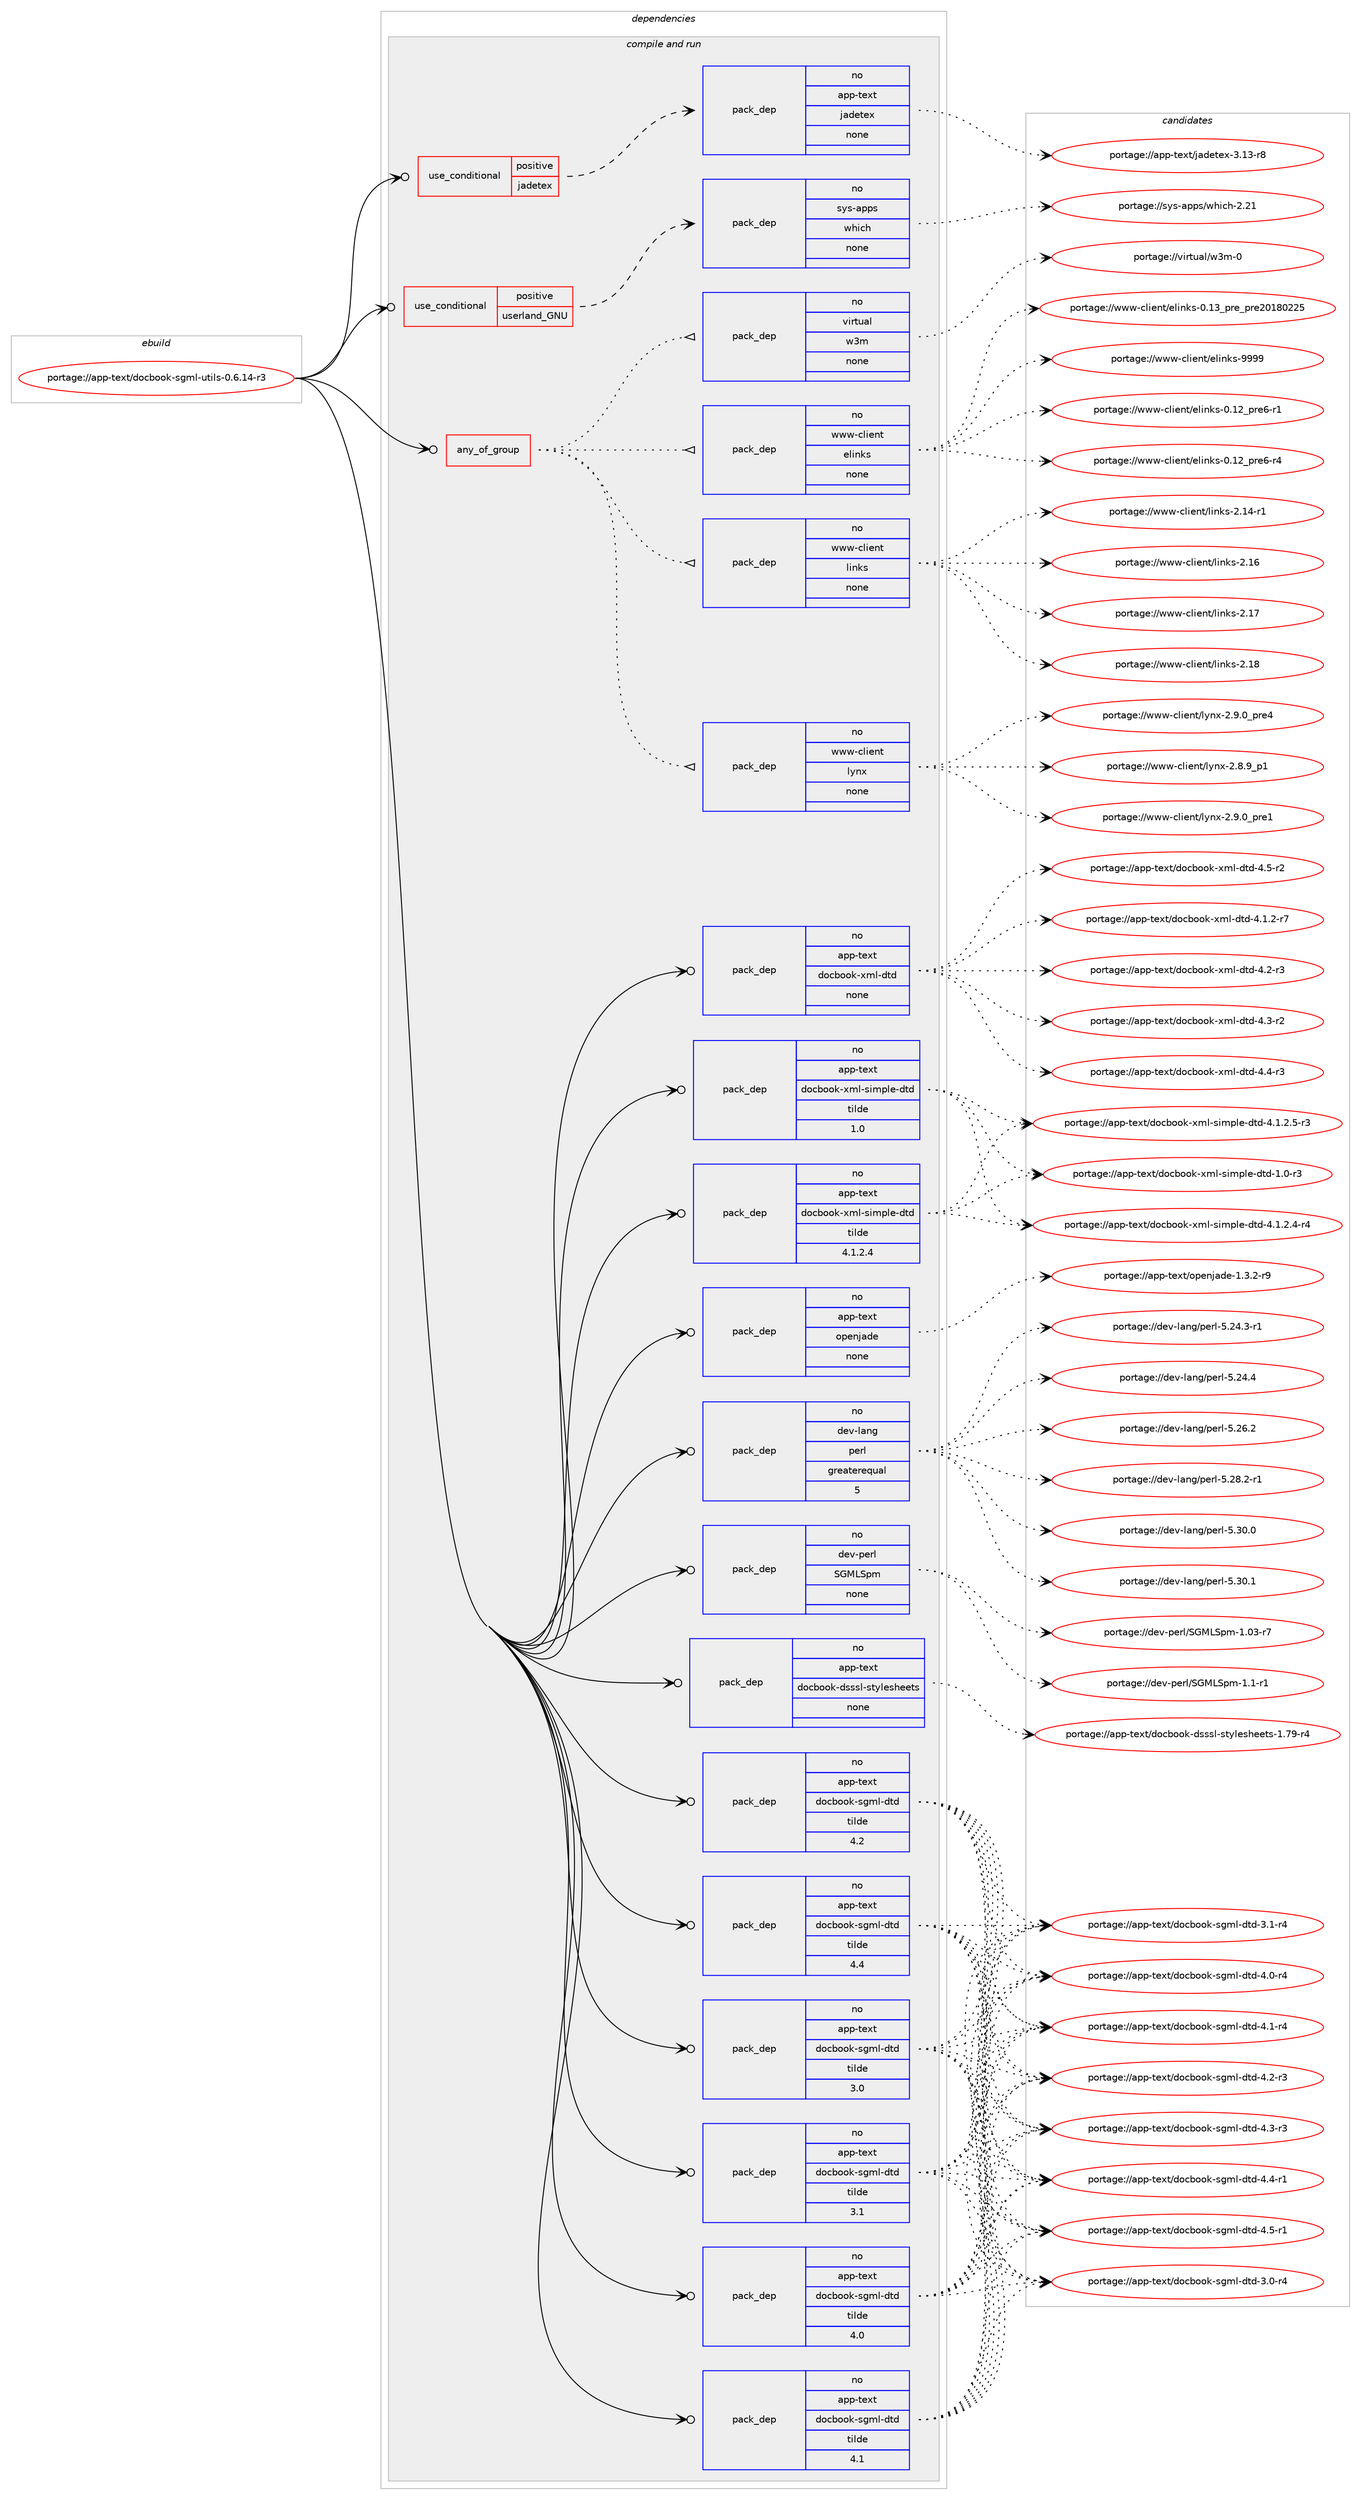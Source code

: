 digraph prolog {

# *************
# Graph options
# *************

newrank=true;
concentrate=true;
compound=true;
graph [rankdir=LR,fontname=Helvetica,fontsize=10,ranksep=1.5];#, ranksep=2.5, nodesep=0.2];
edge  [arrowhead=vee];
node  [fontname=Helvetica,fontsize=10];

# **********
# The ebuild
# **********

subgraph cluster_leftcol {
color=gray;
rank=same;
label=<<i>ebuild</i>>;
id [label="portage://app-text/docbook-sgml-utils-0.6.14-r3", color=red, width=4, href="../app-text/docbook-sgml-utils-0.6.14-r3.svg"];
}

# ****************
# The dependencies
# ****************

subgraph cluster_midcol {
color=gray;
label=<<i>dependencies</i>>;
subgraph cluster_compile {
fillcolor="#eeeeee";
style=filled;
label=<<i>compile</i>>;
}
subgraph cluster_compileandrun {
fillcolor="#eeeeee";
style=filled;
label=<<i>compile and run</i>>;
subgraph any715 {
dependency43797 [label=<<TABLE BORDER="0" CELLBORDER="1" CELLSPACING="0" CELLPADDING="4"><TR><TD CELLPADDING="10">any_of_group</TD></TR></TABLE>>, shape=none, color=red];subgraph pack32316 {
dependency43798 [label=<<TABLE BORDER="0" CELLBORDER="1" CELLSPACING="0" CELLPADDING="4" WIDTH="220"><TR><TD ROWSPAN="6" CELLPADDING="30">pack_dep</TD></TR><TR><TD WIDTH="110">no</TD></TR><TR><TD>www-client</TD></TR><TR><TD>lynx</TD></TR><TR><TD>none</TD></TR><TR><TD></TD></TR></TABLE>>, shape=none, color=blue];
}
dependency43797:e -> dependency43798:w [weight=20,style="dotted",arrowhead="oinv"];
subgraph pack32317 {
dependency43799 [label=<<TABLE BORDER="0" CELLBORDER="1" CELLSPACING="0" CELLPADDING="4" WIDTH="220"><TR><TD ROWSPAN="6" CELLPADDING="30">pack_dep</TD></TR><TR><TD WIDTH="110">no</TD></TR><TR><TD>www-client</TD></TR><TR><TD>links</TD></TR><TR><TD>none</TD></TR><TR><TD></TD></TR></TABLE>>, shape=none, color=blue];
}
dependency43797:e -> dependency43799:w [weight=20,style="dotted",arrowhead="oinv"];
subgraph pack32318 {
dependency43800 [label=<<TABLE BORDER="0" CELLBORDER="1" CELLSPACING="0" CELLPADDING="4" WIDTH="220"><TR><TD ROWSPAN="6" CELLPADDING="30">pack_dep</TD></TR><TR><TD WIDTH="110">no</TD></TR><TR><TD>www-client</TD></TR><TR><TD>elinks</TD></TR><TR><TD>none</TD></TR><TR><TD></TD></TR></TABLE>>, shape=none, color=blue];
}
dependency43797:e -> dependency43800:w [weight=20,style="dotted",arrowhead="oinv"];
subgraph pack32319 {
dependency43801 [label=<<TABLE BORDER="0" CELLBORDER="1" CELLSPACING="0" CELLPADDING="4" WIDTH="220"><TR><TD ROWSPAN="6" CELLPADDING="30">pack_dep</TD></TR><TR><TD WIDTH="110">no</TD></TR><TR><TD>virtual</TD></TR><TR><TD>w3m</TD></TR><TR><TD>none</TD></TR><TR><TD></TD></TR></TABLE>>, shape=none, color=blue];
}
dependency43797:e -> dependency43801:w [weight=20,style="dotted",arrowhead="oinv"];
}
id:e -> dependency43797:w [weight=20,style="solid",arrowhead="odotvee"];
subgraph cond10740 {
dependency43802 [label=<<TABLE BORDER="0" CELLBORDER="1" CELLSPACING="0" CELLPADDING="4"><TR><TD ROWSPAN="3" CELLPADDING="10">use_conditional</TD></TR><TR><TD>positive</TD></TR><TR><TD>jadetex</TD></TR></TABLE>>, shape=none, color=red];
subgraph pack32320 {
dependency43803 [label=<<TABLE BORDER="0" CELLBORDER="1" CELLSPACING="0" CELLPADDING="4" WIDTH="220"><TR><TD ROWSPAN="6" CELLPADDING="30">pack_dep</TD></TR><TR><TD WIDTH="110">no</TD></TR><TR><TD>app-text</TD></TR><TR><TD>jadetex</TD></TR><TR><TD>none</TD></TR><TR><TD></TD></TR></TABLE>>, shape=none, color=blue];
}
dependency43802:e -> dependency43803:w [weight=20,style="dashed",arrowhead="vee"];
}
id:e -> dependency43802:w [weight=20,style="solid",arrowhead="odotvee"];
subgraph cond10741 {
dependency43804 [label=<<TABLE BORDER="0" CELLBORDER="1" CELLSPACING="0" CELLPADDING="4"><TR><TD ROWSPAN="3" CELLPADDING="10">use_conditional</TD></TR><TR><TD>positive</TD></TR><TR><TD>userland_GNU</TD></TR></TABLE>>, shape=none, color=red];
subgraph pack32321 {
dependency43805 [label=<<TABLE BORDER="0" CELLBORDER="1" CELLSPACING="0" CELLPADDING="4" WIDTH="220"><TR><TD ROWSPAN="6" CELLPADDING="30">pack_dep</TD></TR><TR><TD WIDTH="110">no</TD></TR><TR><TD>sys-apps</TD></TR><TR><TD>which</TD></TR><TR><TD>none</TD></TR><TR><TD></TD></TR></TABLE>>, shape=none, color=blue];
}
dependency43804:e -> dependency43805:w [weight=20,style="dashed",arrowhead="vee"];
}
id:e -> dependency43804:w [weight=20,style="solid",arrowhead="odotvee"];
subgraph pack32322 {
dependency43806 [label=<<TABLE BORDER="0" CELLBORDER="1" CELLSPACING="0" CELLPADDING="4" WIDTH="220"><TR><TD ROWSPAN="6" CELLPADDING="30">pack_dep</TD></TR><TR><TD WIDTH="110">no</TD></TR><TR><TD>app-text</TD></TR><TR><TD>docbook-dsssl-stylesheets</TD></TR><TR><TD>none</TD></TR><TR><TD></TD></TR></TABLE>>, shape=none, color=blue];
}
id:e -> dependency43806:w [weight=20,style="solid",arrowhead="odotvee"];
subgraph pack32323 {
dependency43807 [label=<<TABLE BORDER="0" CELLBORDER="1" CELLSPACING="0" CELLPADDING="4" WIDTH="220"><TR><TD ROWSPAN="6" CELLPADDING="30">pack_dep</TD></TR><TR><TD WIDTH="110">no</TD></TR><TR><TD>app-text</TD></TR><TR><TD>docbook-sgml-dtd</TD></TR><TR><TD>tilde</TD></TR><TR><TD>3.0</TD></TR></TABLE>>, shape=none, color=blue];
}
id:e -> dependency43807:w [weight=20,style="solid",arrowhead="odotvee"];
subgraph pack32324 {
dependency43808 [label=<<TABLE BORDER="0" CELLBORDER="1" CELLSPACING="0" CELLPADDING="4" WIDTH="220"><TR><TD ROWSPAN="6" CELLPADDING="30">pack_dep</TD></TR><TR><TD WIDTH="110">no</TD></TR><TR><TD>app-text</TD></TR><TR><TD>docbook-sgml-dtd</TD></TR><TR><TD>tilde</TD></TR><TR><TD>3.1</TD></TR></TABLE>>, shape=none, color=blue];
}
id:e -> dependency43808:w [weight=20,style="solid",arrowhead="odotvee"];
subgraph pack32325 {
dependency43809 [label=<<TABLE BORDER="0" CELLBORDER="1" CELLSPACING="0" CELLPADDING="4" WIDTH="220"><TR><TD ROWSPAN="6" CELLPADDING="30">pack_dep</TD></TR><TR><TD WIDTH="110">no</TD></TR><TR><TD>app-text</TD></TR><TR><TD>docbook-sgml-dtd</TD></TR><TR><TD>tilde</TD></TR><TR><TD>4.0</TD></TR></TABLE>>, shape=none, color=blue];
}
id:e -> dependency43809:w [weight=20,style="solid",arrowhead="odotvee"];
subgraph pack32326 {
dependency43810 [label=<<TABLE BORDER="0" CELLBORDER="1" CELLSPACING="0" CELLPADDING="4" WIDTH="220"><TR><TD ROWSPAN="6" CELLPADDING="30">pack_dep</TD></TR><TR><TD WIDTH="110">no</TD></TR><TR><TD>app-text</TD></TR><TR><TD>docbook-sgml-dtd</TD></TR><TR><TD>tilde</TD></TR><TR><TD>4.1</TD></TR></TABLE>>, shape=none, color=blue];
}
id:e -> dependency43810:w [weight=20,style="solid",arrowhead="odotvee"];
subgraph pack32327 {
dependency43811 [label=<<TABLE BORDER="0" CELLBORDER="1" CELLSPACING="0" CELLPADDING="4" WIDTH="220"><TR><TD ROWSPAN="6" CELLPADDING="30">pack_dep</TD></TR><TR><TD WIDTH="110">no</TD></TR><TR><TD>app-text</TD></TR><TR><TD>docbook-sgml-dtd</TD></TR><TR><TD>tilde</TD></TR><TR><TD>4.2</TD></TR></TABLE>>, shape=none, color=blue];
}
id:e -> dependency43811:w [weight=20,style="solid",arrowhead="odotvee"];
subgraph pack32328 {
dependency43812 [label=<<TABLE BORDER="0" CELLBORDER="1" CELLSPACING="0" CELLPADDING="4" WIDTH="220"><TR><TD ROWSPAN="6" CELLPADDING="30">pack_dep</TD></TR><TR><TD WIDTH="110">no</TD></TR><TR><TD>app-text</TD></TR><TR><TD>docbook-sgml-dtd</TD></TR><TR><TD>tilde</TD></TR><TR><TD>4.4</TD></TR></TABLE>>, shape=none, color=blue];
}
id:e -> dependency43812:w [weight=20,style="solid",arrowhead="odotvee"];
subgraph pack32329 {
dependency43813 [label=<<TABLE BORDER="0" CELLBORDER="1" CELLSPACING="0" CELLPADDING="4" WIDTH="220"><TR><TD ROWSPAN="6" CELLPADDING="30">pack_dep</TD></TR><TR><TD WIDTH="110">no</TD></TR><TR><TD>app-text</TD></TR><TR><TD>docbook-xml-dtd</TD></TR><TR><TD>none</TD></TR><TR><TD></TD></TR></TABLE>>, shape=none, color=blue];
}
id:e -> dependency43813:w [weight=20,style="solid",arrowhead="odotvee"];
subgraph pack32330 {
dependency43814 [label=<<TABLE BORDER="0" CELLBORDER="1" CELLSPACING="0" CELLPADDING="4" WIDTH="220"><TR><TD ROWSPAN="6" CELLPADDING="30">pack_dep</TD></TR><TR><TD WIDTH="110">no</TD></TR><TR><TD>app-text</TD></TR><TR><TD>docbook-xml-simple-dtd</TD></TR><TR><TD>tilde</TD></TR><TR><TD>1.0</TD></TR></TABLE>>, shape=none, color=blue];
}
id:e -> dependency43814:w [weight=20,style="solid",arrowhead="odotvee"];
subgraph pack32331 {
dependency43815 [label=<<TABLE BORDER="0" CELLBORDER="1" CELLSPACING="0" CELLPADDING="4" WIDTH="220"><TR><TD ROWSPAN="6" CELLPADDING="30">pack_dep</TD></TR><TR><TD WIDTH="110">no</TD></TR><TR><TD>app-text</TD></TR><TR><TD>docbook-xml-simple-dtd</TD></TR><TR><TD>tilde</TD></TR><TR><TD>4.1.2.4</TD></TR></TABLE>>, shape=none, color=blue];
}
id:e -> dependency43815:w [weight=20,style="solid",arrowhead="odotvee"];
subgraph pack32332 {
dependency43816 [label=<<TABLE BORDER="0" CELLBORDER="1" CELLSPACING="0" CELLPADDING="4" WIDTH="220"><TR><TD ROWSPAN="6" CELLPADDING="30">pack_dep</TD></TR><TR><TD WIDTH="110">no</TD></TR><TR><TD>app-text</TD></TR><TR><TD>openjade</TD></TR><TR><TD>none</TD></TR><TR><TD></TD></TR></TABLE>>, shape=none, color=blue];
}
id:e -> dependency43816:w [weight=20,style="solid",arrowhead="odotvee"];
subgraph pack32333 {
dependency43817 [label=<<TABLE BORDER="0" CELLBORDER="1" CELLSPACING="0" CELLPADDING="4" WIDTH="220"><TR><TD ROWSPAN="6" CELLPADDING="30">pack_dep</TD></TR><TR><TD WIDTH="110">no</TD></TR><TR><TD>dev-lang</TD></TR><TR><TD>perl</TD></TR><TR><TD>greaterequal</TD></TR><TR><TD>5</TD></TR></TABLE>>, shape=none, color=blue];
}
id:e -> dependency43817:w [weight=20,style="solid",arrowhead="odotvee"];
subgraph pack32334 {
dependency43818 [label=<<TABLE BORDER="0" CELLBORDER="1" CELLSPACING="0" CELLPADDING="4" WIDTH="220"><TR><TD ROWSPAN="6" CELLPADDING="30">pack_dep</TD></TR><TR><TD WIDTH="110">no</TD></TR><TR><TD>dev-perl</TD></TR><TR><TD>SGMLSpm</TD></TR><TR><TD>none</TD></TR><TR><TD></TD></TR></TABLE>>, shape=none, color=blue];
}
id:e -> dependency43818:w [weight=20,style="solid",arrowhead="odotvee"];
}
subgraph cluster_run {
fillcolor="#eeeeee";
style=filled;
label=<<i>run</i>>;
}
}

# **************
# The candidates
# **************

subgraph cluster_choices {
rank=same;
color=gray;
label=<<i>candidates</i>>;

subgraph choice32316 {
color=black;
nodesep=1;
choiceportage1191191194599108105101110116471081211101204550465646579511249 [label="portage://www-client/lynx-2.8.9_p1", color=red, width=4,href="../www-client/lynx-2.8.9_p1.svg"];
choiceportage1191191194599108105101110116471081211101204550465746489511211410149 [label="portage://www-client/lynx-2.9.0_pre1", color=red, width=4,href="../www-client/lynx-2.9.0_pre1.svg"];
choiceportage1191191194599108105101110116471081211101204550465746489511211410152 [label="portage://www-client/lynx-2.9.0_pre4", color=red, width=4,href="../www-client/lynx-2.9.0_pre4.svg"];
dependency43798:e -> choiceportage1191191194599108105101110116471081211101204550465646579511249:w [style=dotted,weight="100"];
dependency43798:e -> choiceportage1191191194599108105101110116471081211101204550465746489511211410149:w [style=dotted,weight="100"];
dependency43798:e -> choiceportage1191191194599108105101110116471081211101204550465746489511211410152:w [style=dotted,weight="100"];
}
subgraph choice32317 {
color=black;
nodesep=1;
choiceportage11911911945991081051011101164710810511010711545504649524511449 [label="portage://www-client/links-2.14-r1", color=red, width=4,href="../www-client/links-2.14-r1.svg"];
choiceportage1191191194599108105101110116471081051101071154550464954 [label="portage://www-client/links-2.16", color=red, width=4,href="../www-client/links-2.16.svg"];
choiceportage1191191194599108105101110116471081051101071154550464955 [label="portage://www-client/links-2.17", color=red, width=4,href="../www-client/links-2.17.svg"];
choiceportage1191191194599108105101110116471081051101071154550464956 [label="portage://www-client/links-2.18", color=red, width=4,href="../www-client/links-2.18.svg"];
dependency43799:e -> choiceportage11911911945991081051011101164710810511010711545504649524511449:w [style=dotted,weight="100"];
dependency43799:e -> choiceportage1191191194599108105101110116471081051101071154550464954:w [style=dotted,weight="100"];
dependency43799:e -> choiceportage1191191194599108105101110116471081051101071154550464955:w [style=dotted,weight="100"];
dependency43799:e -> choiceportage1191191194599108105101110116471081051101071154550464956:w [style=dotted,weight="100"];
}
subgraph choice32318 {
color=black;
nodesep=1;
choiceportage119119119459910810510111011647101108105110107115454846495095112114101544511449 [label="portage://www-client/elinks-0.12_pre6-r1", color=red, width=4,href="../www-client/elinks-0.12_pre6-r1.svg"];
choiceportage119119119459910810510111011647101108105110107115454846495095112114101544511452 [label="portage://www-client/elinks-0.12_pre6-r4", color=red, width=4,href="../www-client/elinks-0.12_pre6-r4.svg"];
choiceportage119119119459910810510111011647101108105110107115454846495195112114101951121141015048495648505053 [label="portage://www-client/elinks-0.13_pre_pre20180225", color=red, width=4,href="../www-client/elinks-0.13_pre_pre20180225.svg"];
choiceportage1191191194599108105101110116471011081051101071154557575757 [label="portage://www-client/elinks-9999", color=red, width=4,href="../www-client/elinks-9999.svg"];
dependency43800:e -> choiceportage119119119459910810510111011647101108105110107115454846495095112114101544511449:w [style=dotted,weight="100"];
dependency43800:e -> choiceportage119119119459910810510111011647101108105110107115454846495095112114101544511452:w [style=dotted,weight="100"];
dependency43800:e -> choiceportage119119119459910810510111011647101108105110107115454846495195112114101951121141015048495648505053:w [style=dotted,weight="100"];
dependency43800:e -> choiceportage1191191194599108105101110116471011081051101071154557575757:w [style=dotted,weight="100"];
}
subgraph choice32319 {
color=black;
nodesep=1;
choiceportage1181051141161179710847119511094548 [label="portage://virtual/w3m-0", color=red, width=4,href="../virtual/w3m-0.svg"];
dependency43801:e -> choiceportage1181051141161179710847119511094548:w [style=dotted,weight="100"];
}
subgraph choice32320 {
color=black;
nodesep=1;
choiceportage9711211245116101120116471069710010111610112045514649514511456 [label="portage://app-text/jadetex-3.13-r8", color=red, width=4,href="../app-text/jadetex-3.13-r8.svg"];
dependency43803:e -> choiceportage9711211245116101120116471069710010111610112045514649514511456:w [style=dotted,weight="100"];
}
subgraph choice32321 {
color=black;
nodesep=1;
choiceportage115121115459711211211547119104105991044550465049 [label="portage://sys-apps/which-2.21", color=red, width=4,href="../sys-apps/which-2.21.svg"];
dependency43805:e -> choiceportage115121115459711211211547119104105991044550465049:w [style=dotted,weight="100"];
}
subgraph choice32322 {
color=black;
nodesep=1;
choiceportage9711211245116101120116471001119998111111107451001151151151084511511612110810111510410110111611545494655574511452 [label="portage://app-text/docbook-dsssl-stylesheets-1.79-r4", color=red, width=4,href="../app-text/docbook-dsssl-stylesheets-1.79-r4.svg"];
dependency43806:e -> choiceportage9711211245116101120116471001119998111111107451001151151151084511511612110810111510410110111611545494655574511452:w [style=dotted,weight="100"];
}
subgraph choice32323 {
color=black;
nodesep=1;
choiceportage97112112451161011201164710011199981111111074511510310910845100116100455146484511452 [label="portage://app-text/docbook-sgml-dtd-3.0-r4", color=red, width=4,href="../app-text/docbook-sgml-dtd-3.0-r4.svg"];
choiceportage97112112451161011201164710011199981111111074511510310910845100116100455146494511452 [label="portage://app-text/docbook-sgml-dtd-3.1-r4", color=red, width=4,href="../app-text/docbook-sgml-dtd-3.1-r4.svg"];
choiceportage97112112451161011201164710011199981111111074511510310910845100116100455246484511452 [label="portage://app-text/docbook-sgml-dtd-4.0-r4", color=red, width=4,href="../app-text/docbook-sgml-dtd-4.0-r4.svg"];
choiceportage97112112451161011201164710011199981111111074511510310910845100116100455246494511452 [label="portage://app-text/docbook-sgml-dtd-4.1-r4", color=red, width=4,href="../app-text/docbook-sgml-dtd-4.1-r4.svg"];
choiceportage97112112451161011201164710011199981111111074511510310910845100116100455246504511451 [label="portage://app-text/docbook-sgml-dtd-4.2-r3", color=red, width=4,href="../app-text/docbook-sgml-dtd-4.2-r3.svg"];
choiceportage97112112451161011201164710011199981111111074511510310910845100116100455246514511451 [label="portage://app-text/docbook-sgml-dtd-4.3-r3", color=red, width=4,href="../app-text/docbook-sgml-dtd-4.3-r3.svg"];
choiceportage97112112451161011201164710011199981111111074511510310910845100116100455246524511449 [label="portage://app-text/docbook-sgml-dtd-4.4-r1", color=red, width=4,href="../app-text/docbook-sgml-dtd-4.4-r1.svg"];
choiceportage97112112451161011201164710011199981111111074511510310910845100116100455246534511449 [label="portage://app-text/docbook-sgml-dtd-4.5-r1", color=red, width=4,href="../app-text/docbook-sgml-dtd-4.5-r1.svg"];
dependency43807:e -> choiceportage97112112451161011201164710011199981111111074511510310910845100116100455146484511452:w [style=dotted,weight="100"];
dependency43807:e -> choiceportage97112112451161011201164710011199981111111074511510310910845100116100455146494511452:w [style=dotted,weight="100"];
dependency43807:e -> choiceportage97112112451161011201164710011199981111111074511510310910845100116100455246484511452:w [style=dotted,weight="100"];
dependency43807:e -> choiceportage97112112451161011201164710011199981111111074511510310910845100116100455246494511452:w [style=dotted,weight="100"];
dependency43807:e -> choiceportage97112112451161011201164710011199981111111074511510310910845100116100455246504511451:w [style=dotted,weight="100"];
dependency43807:e -> choiceportage97112112451161011201164710011199981111111074511510310910845100116100455246514511451:w [style=dotted,weight="100"];
dependency43807:e -> choiceportage97112112451161011201164710011199981111111074511510310910845100116100455246524511449:w [style=dotted,weight="100"];
dependency43807:e -> choiceportage97112112451161011201164710011199981111111074511510310910845100116100455246534511449:w [style=dotted,weight="100"];
}
subgraph choice32324 {
color=black;
nodesep=1;
choiceportage97112112451161011201164710011199981111111074511510310910845100116100455146484511452 [label="portage://app-text/docbook-sgml-dtd-3.0-r4", color=red, width=4,href="../app-text/docbook-sgml-dtd-3.0-r4.svg"];
choiceportage97112112451161011201164710011199981111111074511510310910845100116100455146494511452 [label="portage://app-text/docbook-sgml-dtd-3.1-r4", color=red, width=4,href="../app-text/docbook-sgml-dtd-3.1-r4.svg"];
choiceportage97112112451161011201164710011199981111111074511510310910845100116100455246484511452 [label="portage://app-text/docbook-sgml-dtd-4.0-r4", color=red, width=4,href="../app-text/docbook-sgml-dtd-4.0-r4.svg"];
choiceportage97112112451161011201164710011199981111111074511510310910845100116100455246494511452 [label="portage://app-text/docbook-sgml-dtd-4.1-r4", color=red, width=4,href="../app-text/docbook-sgml-dtd-4.1-r4.svg"];
choiceportage97112112451161011201164710011199981111111074511510310910845100116100455246504511451 [label="portage://app-text/docbook-sgml-dtd-4.2-r3", color=red, width=4,href="../app-text/docbook-sgml-dtd-4.2-r3.svg"];
choiceportage97112112451161011201164710011199981111111074511510310910845100116100455246514511451 [label="portage://app-text/docbook-sgml-dtd-4.3-r3", color=red, width=4,href="../app-text/docbook-sgml-dtd-4.3-r3.svg"];
choiceportage97112112451161011201164710011199981111111074511510310910845100116100455246524511449 [label="portage://app-text/docbook-sgml-dtd-4.4-r1", color=red, width=4,href="../app-text/docbook-sgml-dtd-4.4-r1.svg"];
choiceportage97112112451161011201164710011199981111111074511510310910845100116100455246534511449 [label="portage://app-text/docbook-sgml-dtd-4.5-r1", color=red, width=4,href="../app-text/docbook-sgml-dtd-4.5-r1.svg"];
dependency43808:e -> choiceportage97112112451161011201164710011199981111111074511510310910845100116100455146484511452:w [style=dotted,weight="100"];
dependency43808:e -> choiceportage97112112451161011201164710011199981111111074511510310910845100116100455146494511452:w [style=dotted,weight="100"];
dependency43808:e -> choiceportage97112112451161011201164710011199981111111074511510310910845100116100455246484511452:w [style=dotted,weight="100"];
dependency43808:e -> choiceportage97112112451161011201164710011199981111111074511510310910845100116100455246494511452:w [style=dotted,weight="100"];
dependency43808:e -> choiceportage97112112451161011201164710011199981111111074511510310910845100116100455246504511451:w [style=dotted,weight="100"];
dependency43808:e -> choiceportage97112112451161011201164710011199981111111074511510310910845100116100455246514511451:w [style=dotted,weight="100"];
dependency43808:e -> choiceportage97112112451161011201164710011199981111111074511510310910845100116100455246524511449:w [style=dotted,weight="100"];
dependency43808:e -> choiceportage97112112451161011201164710011199981111111074511510310910845100116100455246534511449:w [style=dotted,weight="100"];
}
subgraph choice32325 {
color=black;
nodesep=1;
choiceportage97112112451161011201164710011199981111111074511510310910845100116100455146484511452 [label="portage://app-text/docbook-sgml-dtd-3.0-r4", color=red, width=4,href="../app-text/docbook-sgml-dtd-3.0-r4.svg"];
choiceportage97112112451161011201164710011199981111111074511510310910845100116100455146494511452 [label="portage://app-text/docbook-sgml-dtd-3.1-r4", color=red, width=4,href="../app-text/docbook-sgml-dtd-3.1-r4.svg"];
choiceportage97112112451161011201164710011199981111111074511510310910845100116100455246484511452 [label="portage://app-text/docbook-sgml-dtd-4.0-r4", color=red, width=4,href="../app-text/docbook-sgml-dtd-4.0-r4.svg"];
choiceportage97112112451161011201164710011199981111111074511510310910845100116100455246494511452 [label="portage://app-text/docbook-sgml-dtd-4.1-r4", color=red, width=4,href="../app-text/docbook-sgml-dtd-4.1-r4.svg"];
choiceportage97112112451161011201164710011199981111111074511510310910845100116100455246504511451 [label="portage://app-text/docbook-sgml-dtd-4.2-r3", color=red, width=4,href="../app-text/docbook-sgml-dtd-4.2-r3.svg"];
choiceportage97112112451161011201164710011199981111111074511510310910845100116100455246514511451 [label="portage://app-text/docbook-sgml-dtd-4.3-r3", color=red, width=4,href="../app-text/docbook-sgml-dtd-4.3-r3.svg"];
choiceportage97112112451161011201164710011199981111111074511510310910845100116100455246524511449 [label="portage://app-text/docbook-sgml-dtd-4.4-r1", color=red, width=4,href="../app-text/docbook-sgml-dtd-4.4-r1.svg"];
choiceportage97112112451161011201164710011199981111111074511510310910845100116100455246534511449 [label="portage://app-text/docbook-sgml-dtd-4.5-r1", color=red, width=4,href="../app-text/docbook-sgml-dtd-4.5-r1.svg"];
dependency43809:e -> choiceportage97112112451161011201164710011199981111111074511510310910845100116100455146484511452:w [style=dotted,weight="100"];
dependency43809:e -> choiceportage97112112451161011201164710011199981111111074511510310910845100116100455146494511452:w [style=dotted,weight="100"];
dependency43809:e -> choiceportage97112112451161011201164710011199981111111074511510310910845100116100455246484511452:w [style=dotted,weight="100"];
dependency43809:e -> choiceportage97112112451161011201164710011199981111111074511510310910845100116100455246494511452:w [style=dotted,weight="100"];
dependency43809:e -> choiceportage97112112451161011201164710011199981111111074511510310910845100116100455246504511451:w [style=dotted,weight="100"];
dependency43809:e -> choiceportage97112112451161011201164710011199981111111074511510310910845100116100455246514511451:w [style=dotted,weight="100"];
dependency43809:e -> choiceportage97112112451161011201164710011199981111111074511510310910845100116100455246524511449:w [style=dotted,weight="100"];
dependency43809:e -> choiceportage97112112451161011201164710011199981111111074511510310910845100116100455246534511449:w [style=dotted,weight="100"];
}
subgraph choice32326 {
color=black;
nodesep=1;
choiceportage97112112451161011201164710011199981111111074511510310910845100116100455146484511452 [label="portage://app-text/docbook-sgml-dtd-3.0-r4", color=red, width=4,href="../app-text/docbook-sgml-dtd-3.0-r4.svg"];
choiceportage97112112451161011201164710011199981111111074511510310910845100116100455146494511452 [label="portage://app-text/docbook-sgml-dtd-3.1-r4", color=red, width=4,href="../app-text/docbook-sgml-dtd-3.1-r4.svg"];
choiceportage97112112451161011201164710011199981111111074511510310910845100116100455246484511452 [label="portage://app-text/docbook-sgml-dtd-4.0-r4", color=red, width=4,href="../app-text/docbook-sgml-dtd-4.0-r4.svg"];
choiceportage97112112451161011201164710011199981111111074511510310910845100116100455246494511452 [label="portage://app-text/docbook-sgml-dtd-4.1-r4", color=red, width=4,href="../app-text/docbook-sgml-dtd-4.1-r4.svg"];
choiceportage97112112451161011201164710011199981111111074511510310910845100116100455246504511451 [label="portage://app-text/docbook-sgml-dtd-4.2-r3", color=red, width=4,href="../app-text/docbook-sgml-dtd-4.2-r3.svg"];
choiceportage97112112451161011201164710011199981111111074511510310910845100116100455246514511451 [label="portage://app-text/docbook-sgml-dtd-4.3-r3", color=red, width=4,href="../app-text/docbook-sgml-dtd-4.3-r3.svg"];
choiceportage97112112451161011201164710011199981111111074511510310910845100116100455246524511449 [label="portage://app-text/docbook-sgml-dtd-4.4-r1", color=red, width=4,href="../app-text/docbook-sgml-dtd-4.4-r1.svg"];
choiceportage97112112451161011201164710011199981111111074511510310910845100116100455246534511449 [label="portage://app-text/docbook-sgml-dtd-4.5-r1", color=red, width=4,href="../app-text/docbook-sgml-dtd-4.5-r1.svg"];
dependency43810:e -> choiceportage97112112451161011201164710011199981111111074511510310910845100116100455146484511452:w [style=dotted,weight="100"];
dependency43810:e -> choiceportage97112112451161011201164710011199981111111074511510310910845100116100455146494511452:w [style=dotted,weight="100"];
dependency43810:e -> choiceportage97112112451161011201164710011199981111111074511510310910845100116100455246484511452:w [style=dotted,weight="100"];
dependency43810:e -> choiceportage97112112451161011201164710011199981111111074511510310910845100116100455246494511452:w [style=dotted,weight="100"];
dependency43810:e -> choiceportage97112112451161011201164710011199981111111074511510310910845100116100455246504511451:w [style=dotted,weight="100"];
dependency43810:e -> choiceportage97112112451161011201164710011199981111111074511510310910845100116100455246514511451:w [style=dotted,weight="100"];
dependency43810:e -> choiceportage97112112451161011201164710011199981111111074511510310910845100116100455246524511449:w [style=dotted,weight="100"];
dependency43810:e -> choiceportage97112112451161011201164710011199981111111074511510310910845100116100455246534511449:w [style=dotted,weight="100"];
}
subgraph choice32327 {
color=black;
nodesep=1;
choiceportage97112112451161011201164710011199981111111074511510310910845100116100455146484511452 [label="portage://app-text/docbook-sgml-dtd-3.0-r4", color=red, width=4,href="../app-text/docbook-sgml-dtd-3.0-r4.svg"];
choiceportage97112112451161011201164710011199981111111074511510310910845100116100455146494511452 [label="portage://app-text/docbook-sgml-dtd-3.1-r4", color=red, width=4,href="../app-text/docbook-sgml-dtd-3.1-r4.svg"];
choiceportage97112112451161011201164710011199981111111074511510310910845100116100455246484511452 [label="portage://app-text/docbook-sgml-dtd-4.0-r4", color=red, width=4,href="../app-text/docbook-sgml-dtd-4.0-r4.svg"];
choiceportage97112112451161011201164710011199981111111074511510310910845100116100455246494511452 [label="portage://app-text/docbook-sgml-dtd-4.1-r4", color=red, width=4,href="../app-text/docbook-sgml-dtd-4.1-r4.svg"];
choiceportage97112112451161011201164710011199981111111074511510310910845100116100455246504511451 [label="portage://app-text/docbook-sgml-dtd-4.2-r3", color=red, width=4,href="../app-text/docbook-sgml-dtd-4.2-r3.svg"];
choiceportage97112112451161011201164710011199981111111074511510310910845100116100455246514511451 [label="portage://app-text/docbook-sgml-dtd-4.3-r3", color=red, width=4,href="../app-text/docbook-sgml-dtd-4.3-r3.svg"];
choiceportage97112112451161011201164710011199981111111074511510310910845100116100455246524511449 [label="portage://app-text/docbook-sgml-dtd-4.4-r1", color=red, width=4,href="../app-text/docbook-sgml-dtd-4.4-r1.svg"];
choiceportage97112112451161011201164710011199981111111074511510310910845100116100455246534511449 [label="portage://app-text/docbook-sgml-dtd-4.5-r1", color=red, width=4,href="../app-text/docbook-sgml-dtd-4.5-r1.svg"];
dependency43811:e -> choiceportage97112112451161011201164710011199981111111074511510310910845100116100455146484511452:w [style=dotted,weight="100"];
dependency43811:e -> choiceportage97112112451161011201164710011199981111111074511510310910845100116100455146494511452:w [style=dotted,weight="100"];
dependency43811:e -> choiceportage97112112451161011201164710011199981111111074511510310910845100116100455246484511452:w [style=dotted,weight="100"];
dependency43811:e -> choiceportage97112112451161011201164710011199981111111074511510310910845100116100455246494511452:w [style=dotted,weight="100"];
dependency43811:e -> choiceportage97112112451161011201164710011199981111111074511510310910845100116100455246504511451:w [style=dotted,weight="100"];
dependency43811:e -> choiceportage97112112451161011201164710011199981111111074511510310910845100116100455246514511451:w [style=dotted,weight="100"];
dependency43811:e -> choiceportage97112112451161011201164710011199981111111074511510310910845100116100455246524511449:w [style=dotted,weight="100"];
dependency43811:e -> choiceportage97112112451161011201164710011199981111111074511510310910845100116100455246534511449:w [style=dotted,weight="100"];
}
subgraph choice32328 {
color=black;
nodesep=1;
choiceportage97112112451161011201164710011199981111111074511510310910845100116100455146484511452 [label="portage://app-text/docbook-sgml-dtd-3.0-r4", color=red, width=4,href="../app-text/docbook-sgml-dtd-3.0-r4.svg"];
choiceportage97112112451161011201164710011199981111111074511510310910845100116100455146494511452 [label="portage://app-text/docbook-sgml-dtd-3.1-r4", color=red, width=4,href="../app-text/docbook-sgml-dtd-3.1-r4.svg"];
choiceportage97112112451161011201164710011199981111111074511510310910845100116100455246484511452 [label="portage://app-text/docbook-sgml-dtd-4.0-r4", color=red, width=4,href="../app-text/docbook-sgml-dtd-4.0-r4.svg"];
choiceportage97112112451161011201164710011199981111111074511510310910845100116100455246494511452 [label="portage://app-text/docbook-sgml-dtd-4.1-r4", color=red, width=4,href="../app-text/docbook-sgml-dtd-4.1-r4.svg"];
choiceportage97112112451161011201164710011199981111111074511510310910845100116100455246504511451 [label="portage://app-text/docbook-sgml-dtd-4.2-r3", color=red, width=4,href="../app-text/docbook-sgml-dtd-4.2-r3.svg"];
choiceportage97112112451161011201164710011199981111111074511510310910845100116100455246514511451 [label="portage://app-text/docbook-sgml-dtd-4.3-r3", color=red, width=4,href="../app-text/docbook-sgml-dtd-4.3-r3.svg"];
choiceportage97112112451161011201164710011199981111111074511510310910845100116100455246524511449 [label="portage://app-text/docbook-sgml-dtd-4.4-r1", color=red, width=4,href="../app-text/docbook-sgml-dtd-4.4-r1.svg"];
choiceportage97112112451161011201164710011199981111111074511510310910845100116100455246534511449 [label="portage://app-text/docbook-sgml-dtd-4.5-r1", color=red, width=4,href="../app-text/docbook-sgml-dtd-4.5-r1.svg"];
dependency43812:e -> choiceportage97112112451161011201164710011199981111111074511510310910845100116100455146484511452:w [style=dotted,weight="100"];
dependency43812:e -> choiceportage97112112451161011201164710011199981111111074511510310910845100116100455146494511452:w [style=dotted,weight="100"];
dependency43812:e -> choiceportage97112112451161011201164710011199981111111074511510310910845100116100455246484511452:w [style=dotted,weight="100"];
dependency43812:e -> choiceportage97112112451161011201164710011199981111111074511510310910845100116100455246494511452:w [style=dotted,weight="100"];
dependency43812:e -> choiceportage97112112451161011201164710011199981111111074511510310910845100116100455246504511451:w [style=dotted,weight="100"];
dependency43812:e -> choiceportage97112112451161011201164710011199981111111074511510310910845100116100455246514511451:w [style=dotted,weight="100"];
dependency43812:e -> choiceportage97112112451161011201164710011199981111111074511510310910845100116100455246524511449:w [style=dotted,weight="100"];
dependency43812:e -> choiceportage97112112451161011201164710011199981111111074511510310910845100116100455246534511449:w [style=dotted,weight="100"];
}
subgraph choice32329 {
color=black;
nodesep=1;
choiceportage971121124511610112011647100111999811111110745120109108451001161004552464946504511455 [label="portage://app-text/docbook-xml-dtd-4.1.2-r7", color=red, width=4,href="../app-text/docbook-xml-dtd-4.1.2-r7.svg"];
choiceportage97112112451161011201164710011199981111111074512010910845100116100455246504511451 [label="portage://app-text/docbook-xml-dtd-4.2-r3", color=red, width=4,href="../app-text/docbook-xml-dtd-4.2-r3.svg"];
choiceportage97112112451161011201164710011199981111111074512010910845100116100455246514511450 [label="portage://app-text/docbook-xml-dtd-4.3-r2", color=red, width=4,href="../app-text/docbook-xml-dtd-4.3-r2.svg"];
choiceportage97112112451161011201164710011199981111111074512010910845100116100455246524511451 [label="portage://app-text/docbook-xml-dtd-4.4-r3", color=red, width=4,href="../app-text/docbook-xml-dtd-4.4-r3.svg"];
choiceportage97112112451161011201164710011199981111111074512010910845100116100455246534511450 [label="portage://app-text/docbook-xml-dtd-4.5-r2", color=red, width=4,href="../app-text/docbook-xml-dtd-4.5-r2.svg"];
dependency43813:e -> choiceportage971121124511610112011647100111999811111110745120109108451001161004552464946504511455:w [style=dotted,weight="100"];
dependency43813:e -> choiceportage97112112451161011201164710011199981111111074512010910845100116100455246504511451:w [style=dotted,weight="100"];
dependency43813:e -> choiceportage97112112451161011201164710011199981111111074512010910845100116100455246514511450:w [style=dotted,weight="100"];
dependency43813:e -> choiceportage97112112451161011201164710011199981111111074512010910845100116100455246524511451:w [style=dotted,weight="100"];
dependency43813:e -> choiceportage97112112451161011201164710011199981111111074512010910845100116100455246534511450:w [style=dotted,weight="100"];
}
subgraph choice32330 {
color=black;
nodesep=1;
choiceportage9711211245116101120116471001119998111111107451201091084511510510911210810145100116100454946484511451 [label="portage://app-text/docbook-xml-simple-dtd-1.0-r3", color=red, width=4,href="../app-text/docbook-xml-simple-dtd-1.0-r3.svg"];
choiceportage971121124511610112011647100111999811111110745120109108451151051091121081014510011610045524649465046524511452 [label="portage://app-text/docbook-xml-simple-dtd-4.1.2.4-r4", color=red, width=4,href="../app-text/docbook-xml-simple-dtd-4.1.2.4-r4.svg"];
choiceportage971121124511610112011647100111999811111110745120109108451151051091121081014510011610045524649465046534511451 [label="portage://app-text/docbook-xml-simple-dtd-4.1.2.5-r3", color=red, width=4,href="../app-text/docbook-xml-simple-dtd-4.1.2.5-r3.svg"];
dependency43814:e -> choiceportage9711211245116101120116471001119998111111107451201091084511510510911210810145100116100454946484511451:w [style=dotted,weight="100"];
dependency43814:e -> choiceportage971121124511610112011647100111999811111110745120109108451151051091121081014510011610045524649465046524511452:w [style=dotted,weight="100"];
dependency43814:e -> choiceportage971121124511610112011647100111999811111110745120109108451151051091121081014510011610045524649465046534511451:w [style=dotted,weight="100"];
}
subgraph choice32331 {
color=black;
nodesep=1;
choiceportage9711211245116101120116471001119998111111107451201091084511510510911210810145100116100454946484511451 [label="portage://app-text/docbook-xml-simple-dtd-1.0-r3", color=red, width=4,href="../app-text/docbook-xml-simple-dtd-1.0-r3.svg"];
choiceportage971121124511610112011647100111999811111110745120109108451151051091121081014510011610045524649465046524511452 [label="portage://app-text/docbook-xml-simple-dtd-4.1.2.4-r4", color=red, width=4,href="../app-text/docbook-xml-simple-dtd-4.1.2.4-r4.svg"];
choiceportage971121124511610112011647100111999811111110745120109108451151051091121081014510011610045524649465046534511451 [label="portage://app-text/docbook-xml-simple-dtd-4.1.2.5-r3", color=red, width=4,href="../app-text/docbook-xml-simple-dtd-4.1.2.5-r3.svg"];
dependency43815:e -> choiceportage9711211245116101120116471001119998111111107451201091084511510510911210810145100116100454946484511451:w [style=dotted,weight="100"];
dependency43815:e -> choiceportage971121124511610112011647100111999811111110745120109108451151051091121081014510011610045524649465046524511452:w [style=dotted,weight="100"];
dependency43815:e -> choiceportage971121124511610112011647100111999811111110745120109108451151051091121081014510011610045524649465046534511451:w [style=dotted,weight="100"];
}
subgraph choice32332 {
color=black;
nodesep=1;
choiceportage971121124511610112011647111112101110106971001014549465146504511457 [label="portage://app-text/openjade-1.3.2-r9", color=red, width=4,href="../app-text/openjade-1.3.2-r9.svg"];
dependency43816:e -> choiceportage971121124511610112011647111112101110106971001014549465146504511457:w [style=dotted,weight="100"];
}
subgraph choice32333 {
color=black;
nodesep=1;
choiceportage100101118451089711010347112101114108455346505246514511449 [label="portage://dev-lang/perl-5.24.3-r1", color=red, width=4,href="../dev-lang/perl-5.24.3-r1.svg"];
choiceportage10010111845108971101034711210111410845534650524652 [label="portage://dev-lang/perl-5.24.4", color=red, width=4,href="../dev-lang/perl-5.24.4.svg"];
choiceportage10010111845108971101034711210111410845534650544650 [label="portage://dev-lang/perl-5.26.2", color=red, width=4,href="../dev-lang/perl-5.26.2.svg"];
choiceportage100101118451089711010347112101114108455346505646504511449 [label="portage://dev-lang/perl-5.28.2-r1", color=red, width=4,href="../dev-lang/perl-5.28.2-r1.svg"];
choiceportage10010111845108971101034711210111410845534651484648 [label="portage://dev-lang/perl-5.30.0", color=red, width=4,href="../dev-lang/perl-5.30.0.svg"];
choiceportage10010111845108971101034711210111410845534651484649 [label="portage://dev-lang/perl-5.30.1", color=red, width=4,href="../dev-lang/perl-5.30.1.svg"];
dependency43817:e -> choiceportage100101118451089711010347112101114108455346505246514511449:w [style=dotted,weight="100"];
dependency43817:e -> choiceportage10010111845108971101034711210111410845534650524652:w [style=dotted,weight="100"];
dependency43817:e -> choiceportage10010111845108971101034711210111410845534650544650:w [style=dotted,weight="100"];
dependency43817:e -> choiceportage100101118451089711010347112101114108455346505646504511449:w [style=dotted,weight="100"];
dependency43817:e -> choiceportage10010111845108971101034711210111410845534651484648:w [style=dotted,weight="100"];
dependency43817:e -> choiceportage10010111845108971101034711210111410845534651484649:w [style=dotted,weight="100"];
}
subgraph choice32334 {
color=black;
nodesep=1;
choiceportage1001011184511210111410847837177768311210945494648514511455 [label="portage://dev-perl/SGMLSpm-1.03-r7", color=red, width=4,href="../dev-perl/SGMLSpm-1.03-r7.svg"];
choiceportage10010111845112101114108478371777683112109454946494511449 [label="portage://dev-perl/SGMLSpm-1.1-r1", color=red, width=4,href="../dev-perl/SGMLSpm-1.1-r1.svg"];
dependency43818:e -> choiceportage1001011184511210111410847837177768311210945494648514511455:w [style=dotted,weight="100"];
dependency43818:e -> choiceportage10010111845112101114108478371777683112109454946494511449:w [style=dotted,weight="100"];
}
}

}

